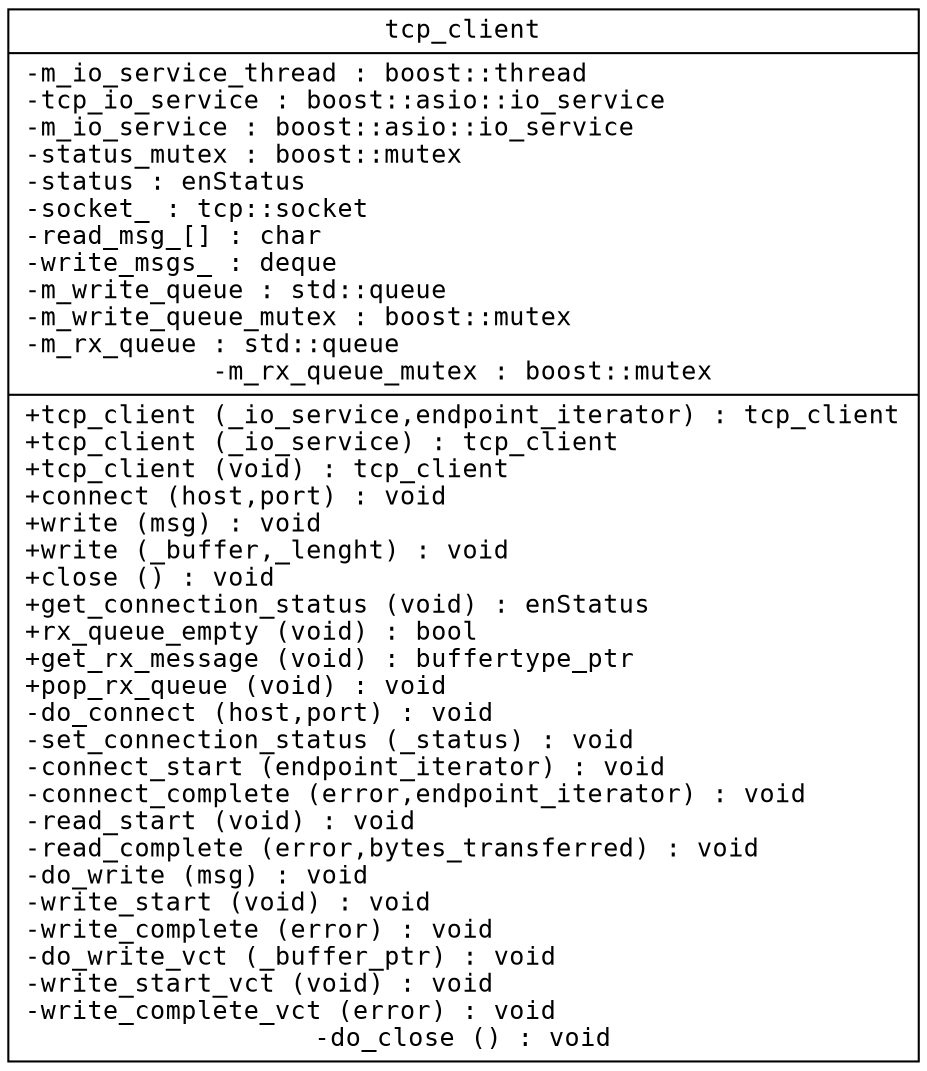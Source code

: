 /**
 * Graph tcp_client Generated by Emacs/SRecode on 01:41:27.
 */
digraph structs {
	node [shape=record fontsize=12 fontname=Courier];
	
	"tcp_client" [  shape="record" label="{tcp_client|-m_io_service_thread : boost::thread\l-tcp_io_service : boost::asio::io_service\l-m_io_service : boost::asio::io_service\l-status_mutex : boost::mutex\l-status : enStatus\l-socket_ : tcp::socket\l-read_msg_[] : char\l-write_msgs_ : deque\l-m_write_queue : std::queue\l-m_write_queue_mutex : boost::mutex\l-m_rx_queue : std::queue\l-m_rx_queue_mutex : boost::mutex|+tcp_client (_io_service,endpoint_iterator) : tcp_client\l+tcp_client (_io_service) : tcp_client\l+tcp_client (void) : tcp_client\l+connect (host,port) : void\l+write (msg) : void\l+write (_buffer,_lenght) : void\l+close () : void\l+get_connection_status (void) : enStatus\l+rx_queue_empty (void) : bool\l+get_rx_message (void) : buffertype_ptr\l+pop_rx_queue (void) : void\l-do_connect (host,port) : void\l-set_connection_status (_status) : void\l-connect_start (endpoint_iterator) : void\l-connect_complete (error,endpoint_iterator) : void\l-read_start (void) : void\l-read_complete (error,bytes_transferred) : void\l-do_write (msg) : void\l-write_start (void) : void\l-write_complete (error) : void\l-do_write_vct (_buffer_ptr) : void\l-write_start_vct (void) : void\l-write_complete_vct (error) : void\l-do_close () : void}" pos="0,0" ];
}